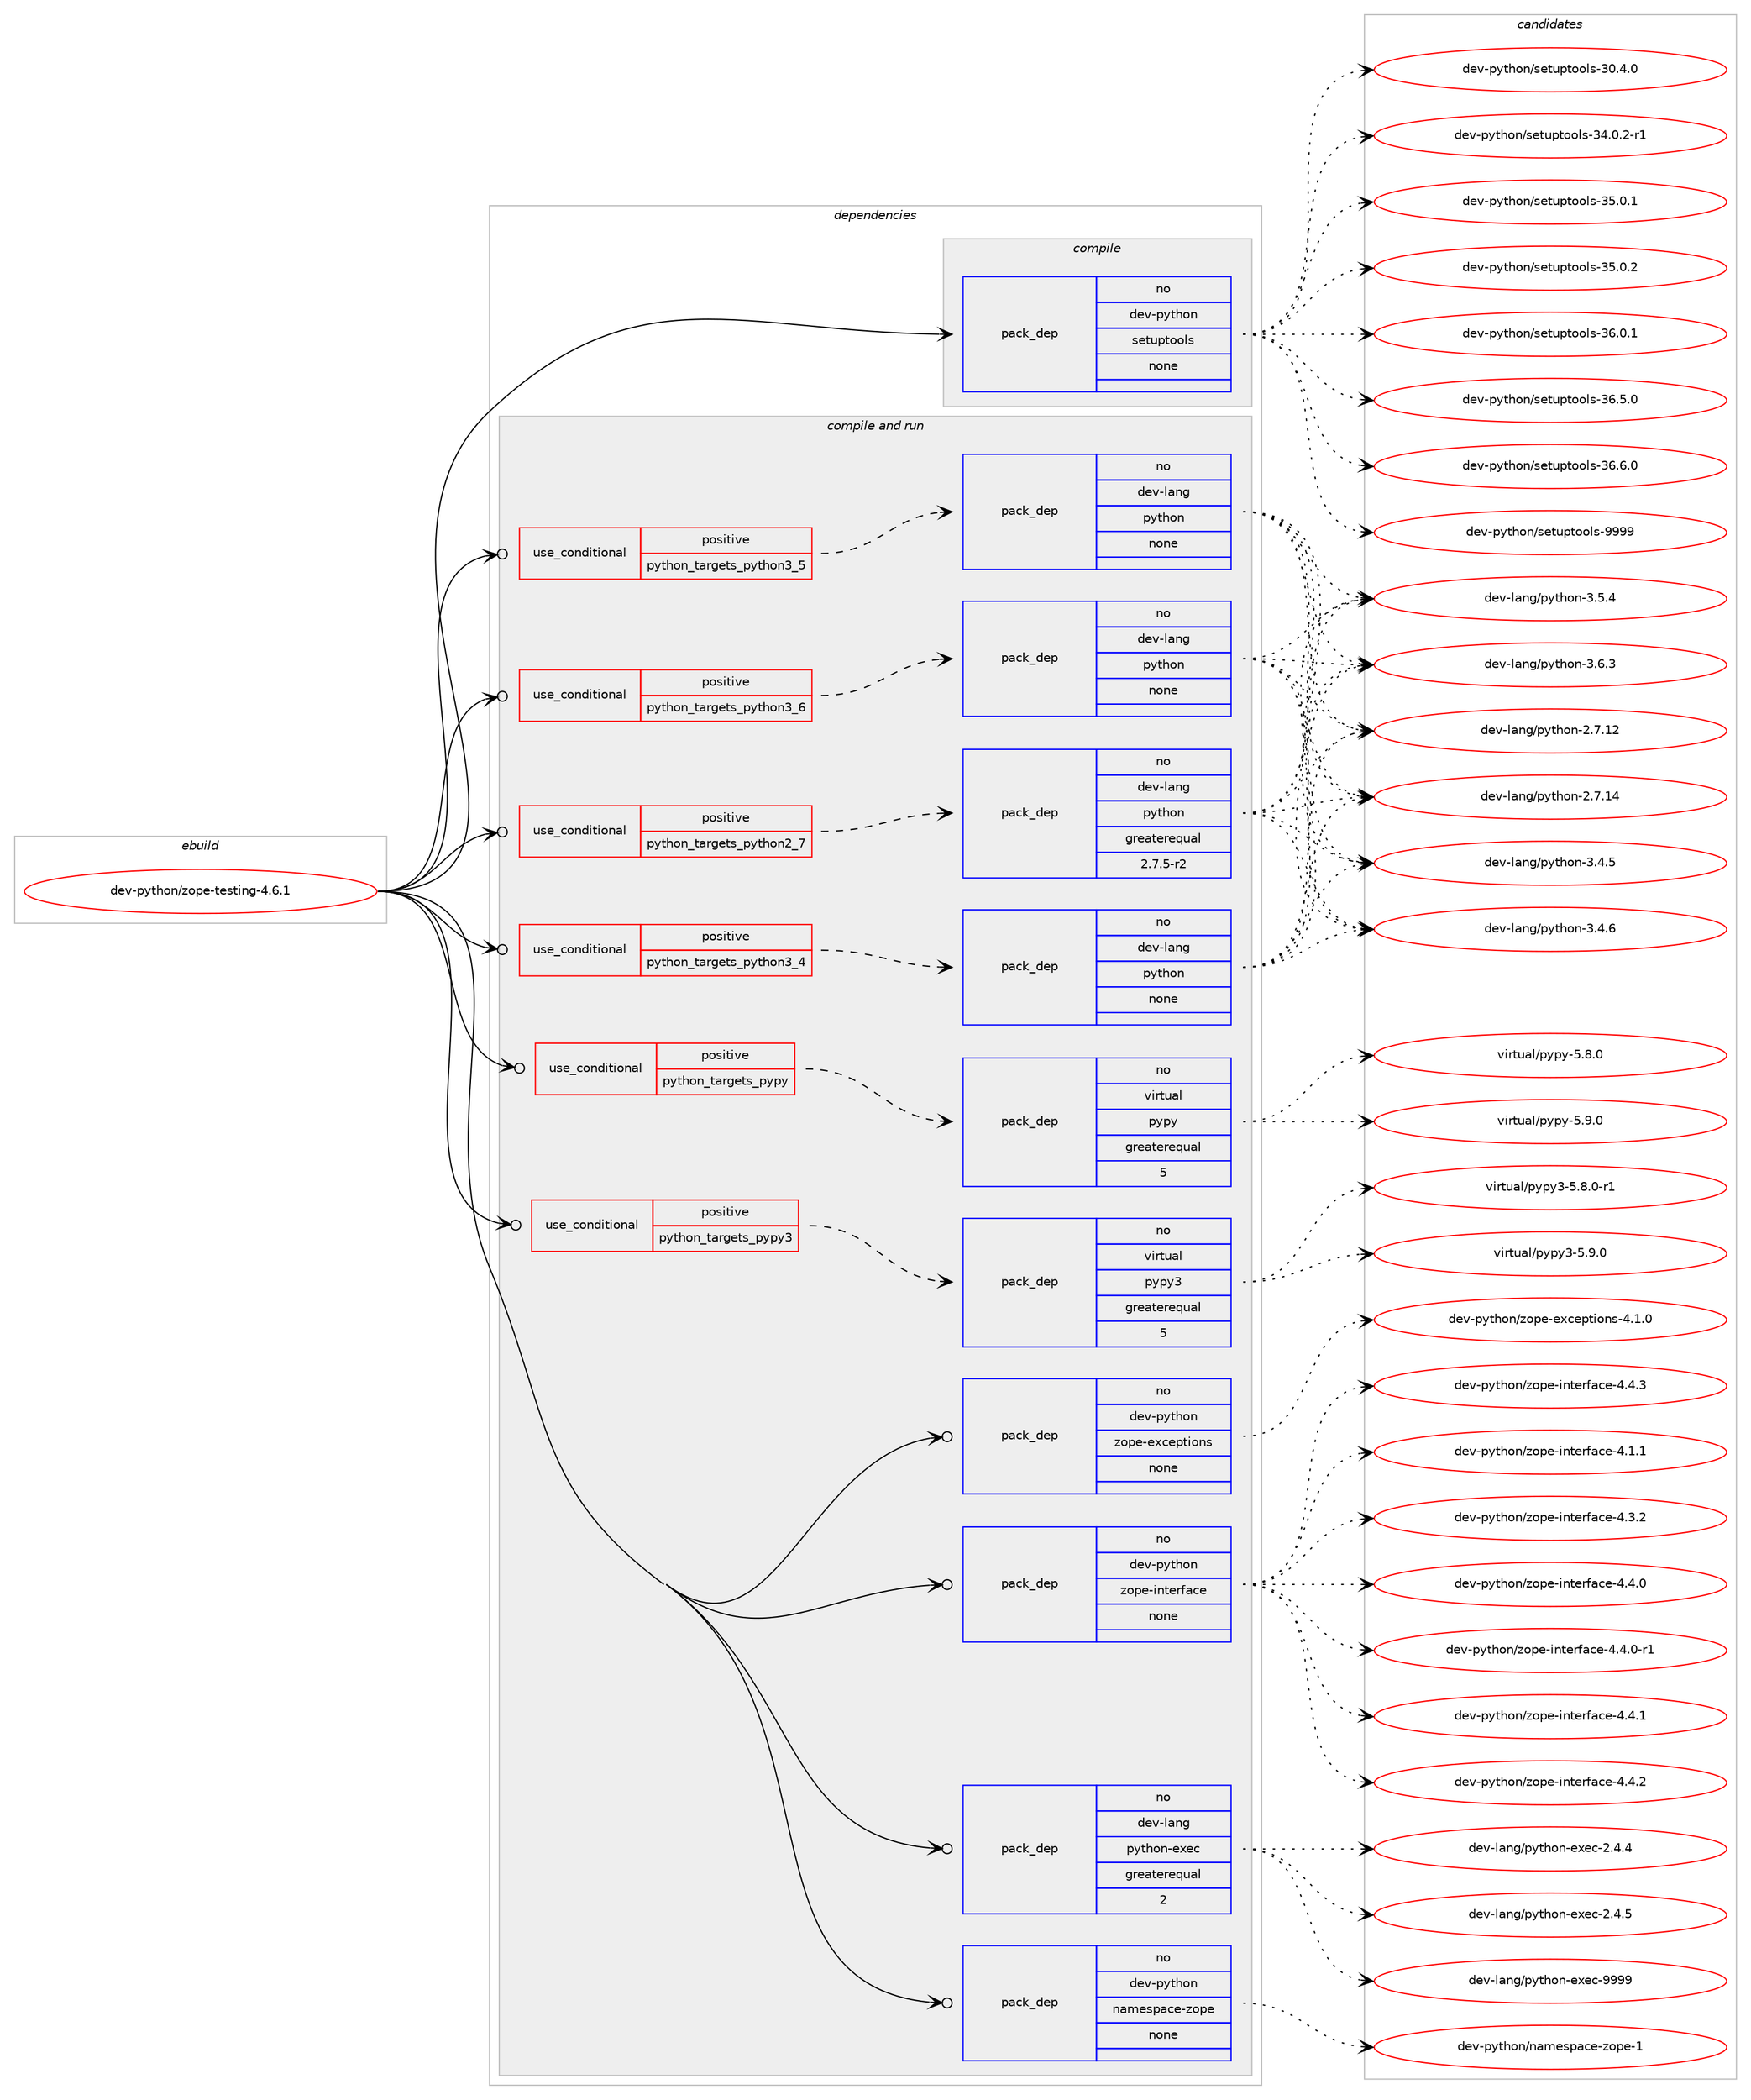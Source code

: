digraph prolog {

# *************
# Graph options
# *************

newrank=true;
concentrate=true;
compound=true;
graph [rankdir=LR,fontname=Helvetica,fontsize=10,ranksep=1.5];#, ranksep=2.5, nodesep=0.2];
edge  [arrowhead=vee];
node  [fontname=Helvetica,fontsize=10];

# **********
# The ebuild
# **********

subgraph cluster_leftcol {
color=gray;
rank=same;
label=<<i>ebuild</i>>;
id [label="dev-python/zope-testing-4.6.1", color=red, width=4, href="../dev-python/zope-testing-4.6.1.svg"];
}

# ****************
# The dependencies
# ****************

subgraph cluster_midcol {
color=gray;
label=<<i>dependencies</i>>;
subgraph cluster_compile {
fillcolor="#eeeeee";
style=filled;
label=<<i>compile</i>>;
subgraph pack146897 {
dependency195055 [label=<<TABLE BORDER="0" CELLBORDER="1" CELLSPACING="0" CELLPADDING="4" WIDTH="220"><TR><TD ROWSPAN="6" CELLPADDING="30">pack_dep</TD></TR><TR><TD WIDTH="110">no</TD></TR><TR><TD>dev-python</TD></TR><TR><TD>setuptools</TD></TR><TR><TD>none</TD></TR><TR><TD></TD></TR></TABLE>>, shape=none, color=blue];
}
id:e -> dependency195055:w [weight=20,style="solid",arrowhead="vee"];
}
subgraph cluster_compileandrun {
fillcolor="#eeeeee";
style=filled;
label=<<i>compile and run</i>>;
subgraph cond44193 {
dependency195056 [label=<<TABLE BORDER="0" CELLBORDER="1" CELLSPACING="0" CELLPADDING="4"><TR><TD ROWSPAN="3" CELLPADDING="10">use_conditional</TD></TR><TR><TD>positive</TD></TR><TR><TD>python_targets_pypy</TD></TR></TABLE>>, shape=none, color=red];
subgraph pack146898 {
dependency195057 [label=<<TABLE BORDER="0" CELLBORDER="1" CELLSPACING="0" CELLPADDING="4" WIDTH="220"><TR><TD ROWSPAN="6" CELLPADDING="30">pack_dep</TD></TR><TR><TD WIDTH="110">no</TD></TR><TR><TD>virtual</TD></TR><TR><TD>pypy</TD></TR><TR><TD>greaterequal</TD></TR><TR><TD>5</TD></TR></TABLE>>, shape=none, color=blue];
}
dependency195056:e -> dependency195057:w [weight=20,style="dashed",arrowhead="vee"];
}
id:e -> dependency195056:w [weight=20,style="solid",arrowhead="odotvee"];
subgraph cond44194 {
dependency195058 [label=<<TABLE BORDER="0" CELLBORDER="1" CELLSPACING="0" CELLPADDING="4"><TR><TD ROWSPAN="3" CELLPADDING="10">use_conditional</TD></TR><TR><TD>positive</TD></TR><TR><TD>python_targets_pypy3</TD></TR></TABLE>>, shape=none, color=red];
subgraph pack146899 {
dependency195059 [label=<<TABLE BORDER="0" CELLBORDER="1" CELLSPACING="0" CELLPADDING="4" WIDTH="220"><TR><TD ROWSPAN="6" CELLPADDING="30">pack_dep</TD></TR><TR><TD WIDTH="110">no</TD></TR><TR><TD>virtual</TD></TR><TR><TD>pypy3</TD></TR><TR><TD>greaterequal</TD></TR><TR><TD>5</TD></TR></TABLE>>, shape=none, color=blue];
}
dependency195058:e -> dependency195059:w [weight=20,style="dashed",arrowhead="vee"];
}
id:e -> dependency195058:w [weight=20,style="solid",arrowhead="odotvee"];
subgraph cond44195 {
dependency195060 [label=<<TABLE BORDER="0" CELLBORDER="1" CELLSPACING="0" CELLPADDING="4"><TR><TD ROWSPAN="3" CELLPADDING="10">use_conditional</TD></TR><TR><TD>positive</TD></TR><TR><TD>python_targets_python2_7</TD></TR></TABLE>>, shape=none, color=red];
subgraph pack146900 {
dependency195061 [label=<<TABLE BORDER="0" CELLBORDER="1" CELLSPACING="0" CELLPADDING="4" WIDTH="220"><TR><TD ROWSPAN="6" CELLPADDING="30">pack_dep</TD></TR><TR><TD WIDTH="110">no</TD></TR><TR><TD>dev-lang</TD></TR><TR><TD>python</TD></TR><TR><TD>greaterequal</TD></TR><TR><TD>2.7.5-r2</TD></TR></TABLE>>, shape=none, color=blue];
}
dependency195060:e -> dependency195061:w [weight=20,style="dashed",arrowhead="vee"];
}
id:e -> dependency195060:w [weight=20,style="solid",arrowhead="odotvee"];
subgraph cond44196 {
dependency195062 [label=<<TABLE BORDER="0" CELLBORDER="1" CELLSPACING="0" CELLPADDING="4"><TR><TD ROWSPAN="3" CELLPADDING="10">use_conditional</TD></TR><TR><TD>positive</TD></TR><TR><TD>python_targets_python3_4</TD></TR></TABLE>>, shape=none, color=red];
subgraph pack146901 {
dependency195063 [label=<<TABLE BORDER="0" CELLBORDER="1" CELLSPACING="0" CELLPADDING="4" WIDTH="220"><TR><TD ROWSPAN="6" CELLPADDING="30">pack_dep</TD></TR><TR><TD WIDTH="110">no</TD></TR><TR><TD>dev-lang</TD></TR><TR><TD>python</TD></TR><TR><TD>none</TD></TR><TR><TD></TD></TR></TABLE>>, shape=none, color=blue];
}
dependency195062:e -> dependency195063:w [weight=20,style="dashed",arrowhead="vee"];
}
id:e -> dependency195062:w [weight=20,style="solid",arrowhead="odotvee"];
subgraph cond44197 {
dependency195064 [label=<<TABLE BORDER="0" CELLBORDER="1" CELLSPACING="0" CELLPADDING="4"><TR><TD ROWSPAN="3" CELLPADDING="10">use_conditional</TD></TR><TR><TD>positive</TD></TR><TR><TD>python_targets_python3_5</TD></TR></TABLE>>, shape=none, color=red];
subgraph pack146902 {
dependency195065 [label=<<TABLE BORDER="0" CELLBORDER="1" CELLSPACING="0" CELLPADDING="4" WIDTH="220"><TR><TD ROWSPAN="6" CELLPADDING="30">pack_dep</TD></TR><TR><TD WIDTH="110">no</TD></TR><TR><TD>dev-lang</TD></TR><TR><TD>python</TD></TR><TR><TD>none</TD></TR><TR><TD></TD></TR></TABLE>>, shape=none, color=blue];
}
dependency195064:e -> dependency195065:w [weight=20,style="dashed",arrowhead="vee"];
}
id:e -> dependency195064:w [weight=20,style="solid",arrowhead="odotvee"];
subgraph cond44198 {
dependency195066 [label=<<TABLE BORDER="0" CELLBORDER="1" CELLSPACING="0" CELLPADDING="4"><TR><TD ROWSPAN="3" CELLPADDING="10">use_conditional</TD></TR><TR><TD>positive</TD></TR><TR><TD>python_targets_python3_6</TD></TR></TABLE>>, shape=none, color=red];
subgraph pack146903 {
dependency195067 [label=<<TABLE BORDER="0" CELLBORDER="1" CELLSPACING="0" CELLPADDING="4" WIDTH="220"><TR><TD ROWSPAN="6" CELLPADDING="30">pack_dep</TD></TR><TR><TD WIDTH="110">no</TD></TR><TR><TD>dev-lang</TD></TR><TR><TD>python</TD></TR><TR><TD>none</TD></TR><TR><TD></TD></TR></TABLE>>, shape=none, color=blue];
}
dependency195066:e -> dependency195067:w [weight=20,style="dashed",arrowhead="vee"];
}
id:e -> dependency195066:w [weight=20,style="solid",arrowhead="odotvee"];
subgraph pack146904 {
dependency195068 [label=<<TABLE BORDER="0" CELLBORDER="1" CELLSPACING="0" CELLPADDING="4" WIDTH="220"><TR><TD ROWSPAN="6" CELLPADDING="30">pack_dep</TD></TR><TR><TD WIDTH="110">no</TD></TR><TR><TD>dev-lang</TD></TR><TR><TD>python-exec</TD></TR><TR><TD>greaterequal</TD></TR><TR><TD>2</TD></TR></TABLE>>, shape=none, color=blue];
}
id:e -> dependency195068:w [weight=20,style="solid",arrowhead="odotvee"];
subgraph pack146905 {
dependency195069 [label=<<TABLE BORDER="0" CELLBORDER="1" CELLSPACING="0" CELLPADDING="4" WIDTH="220"><TR><TD ROWSPAN="6" CELLPADDING="30">pack_dep</TD></TR><TR><TD WIDTH="110">no</TD></TR><TR><TD>dev-python</TD></TR><TR><TD>namespace-zope</TD></TR><TR><TD>none</TD></TR><TR><TD></TD></TR></TABLE>>, shape=none, color=blue];
}
id:e -> dependency195069:w [weight=20,style="solid",arrowhead="odotvee"];
subgraph pack146906 {
dependency195070 [label=<<TABLE BORDER="0" CELLBORDER="1" CELLSPACING="0" CELLPADDING="4" WIDTH="220"><TR><TD ROWSPAN="6" CELLPADDING="30">pack_dep</TD></TR><TR><TD WIDTH="110">no</TD></TR><TR><TD>dev-python</TD></TR><TR><TD>zope-exceptions</TD></TR><TR><TD>none</TD></TR><TR><TD></TD></TR></TABLE>>, shape=none, color=blue];
}
id:e -> dependency195070:w [weight=20,style="solid",arrowhead="odotvee"];
subgraph pack146907 {
dependency195071 [label=<<TABLE BORDER="0" CELLBORDER="1" CELLSPACING="0" CELLPADDING="4" WIDTH="220"><TR><TD ROWSPAN="6" CELLPADDING="30">pack_dep</TD></TR><TR><TD WIDTH="110">no</TD></TR><TR><TD>dev-python</TD></TR><TR><TD>zope-interface</TD></TR><TR><TD>none</TD></TR><TR><TD></TD></TR></TABLE>>, shape=none, color=blue];
}
id:e -> dependency195071:w [weight=20,style="solid",arrowhead="odotvee"];
}
subgraph cluster_run {
fillcolor="#eeeeee";
style=filled;
label=<<i>run</i>>;
}
}

# **************
# The candidates
# **************

subgraph cluster_choices {
rank=same;
color=gray;
label=<<i>candidates</i>>;

subgraph choice146897 {
color=black;
nodesep=1;
choice100101118451121211161041111104711510111611711211611111110811545514846524648 [label="dev-python/setuptools-30.4.0", color=red, width=4,href="../dev-python/setuptools-30.4.0.svg"];
choice1001011184511212111610411111047115101116117112116111111108115455152464846504511449 [label="dev-python/setuptools-34.0.2-r1", color=red, width=4,href="../dev-python/setuptools-34.0.2-r1.svg"];
choice100101118451121211161041111104711510111611711211611111110811545515346484649 [label="dev-python/setuptools-35.0.1", color=red, width=4,href="../dev-python/setuptools-35.0.1.svg"];
choice100101118451121211161041111104711510111611711211611111110811545515346484650 [label="dev-python/setuptools-35.0.2", color=red, width=4,href="../dev-python/setuptools-35.0.2.svg"];
choice100101118451121211161041111104711510111611711211611111110811545515446484649 [label="dev-python/setuptools-36.0.1", color=red, width=4,href="../dev-python/setuptools-36.0.1.svg"];
choice100101118451121211161041111104711510111611711211611111110811545515446534648 [label="dev-python/setuptools-36.5.0", color=red, width=4,href="../dev-python/setuptools-36.5.0.svg"];
choice100101118451121211161041111104711510111611711211611111110811545515446544648 [label="dev-python/setuptools-36.6.0", color=red, width=4,href="../dev-python/setuptools-36.6.0.svg"];
choice10010111845112121116104111110471151011161171121161111111081154557575757 [label="dev-python/setuptools-9999", color=red, width=4,href="../dev-python/setuptools-9999.svg"];
dependency195055:e -> choice100101118451121211161041111104711510111611711211611111110811545514846524648:w [style=dotted,weight="100"];
dependency195055:e -> choice1001011184511212111610411111047115101116117112116111111108115455152464846504511449:w [style=dotted,weight="100"];
dependency195055:e -> choice100101118451121211161041111104711510111611711211611111110811545515346484649:w [style=dotted,weight="100"];
dependency195055:e -> choice100101118451121211161041111104711510111611711211611111110811545515346484650:w [style=dotted,weight="100"];
dependency195055:e -> choice100101118451121211161041111104711510111611711211611111110811545515446484649:w [style=dotted,weight="100"];
dependency195055:e -> choice100101118451121211161041111104711510111611711211611111110811545515446534648:w [style=dotted,weight="100"];
dependency195055:e -> choice100101118451121211161041111104711510111611711211611111110811545515446544648:w [style=dotted,weight="100"];
dependency195055:e -> choice10010111845112121116104111110471151011161171121161111111081154557575757:w [style=dotted,weight="100"];
}
subgraph choice146898 {
color=black;
nodesep=1;
choice1181051141161179710847112121112121455346564648 [label="virtual/pypy-5.8.0", color=red, width=4,href="../virtual/pypy-5.8.0.svg"];
choice1181051141161179710847112121112121455346574648 [label="virtual/pypy-5.9.0", color=red, width=4,href="../virtual/pypy-5.9.0.svg"];
dependency195057:e -> choice1181051141161179710847112121112121455346564648:w [style=dotted,weight="100"];
dependency195057:e -> choice1181051141161179710847112121112121455346574648:w [style=dotted,weight="100"];
}
subgraph choice146899 {
color=black;
nodesep=1;
choice1181051141161179710847112121112121514553465646484511449 [label="virtual/pypy3-5.8.0-r1", color=red, width=4,href="../virtual/pypy3-5.8.0-r1.svg"];
choice118105114116117971084711212111212151455346574648 [label="virtual/pypy3-5.9.0", color=red, width=4,href="../virtual/pypy3-5.9.0.svg"];
dependency195059:e -> choice1181051141161179710847112121112121514553465646484511449:w [style=dotted,weight="100"];
dependency195059:e -> choice118105114116117971084711212111212151455346574648:w [style=dotted,weight="100"];
}
subgraph choice146900 {
color=black;
nodesep=1;
choice10010111845108971101034711212111610411111045504655464950 [label="dev-lang/python-2.7.12", color=red, width=4,href="../dev-lang/python-2.7.12.svg"];
choice10010111845108971101034711212111610411111045504655464952 [label="dev-lang/python-2.7.14", color=red, width=4,href="../dev-lang/python-2.7.14.svg"];
choice100101118451089711010347112121116104111110455146524653 [label="dev-lang/python-3.4.5", color=red, width=4,href="../dev-lang/python-3.4.5.svg"];
choice100101118451089711010347112121116104111110455146524654 [label="dev-lang/python-3.4.6", color=red, width=4,href="../dev-lang/python-3.4.6.svg"];
choice100101118451089711010347112121116104111110455146534652 [label="dev-lang/python-3.5.4", color=red, width=4,href="../dev-lang/python-3.5.4.svg"];
choice100101118451089711010347112121116104111110455146544651 [label="dev-lang/python-3.6.3", color=red, width=4,href="../dev-lang/python-3.6.3.svg"];
dependency195061:e -> choice10010111845108971101034711212111610411111045504655464950:w [style=dotted,weight="100"];
dependency195061:e -> choice10010111845108971101034711212111610411111045504655464952:w [style=dotted,weight="100"];
dependency195061:e -> choice100101118451089711010347112121116104111110455146524653:w [style=dotted,weight="100"];
dependency195061:e -> choice100101118451089711010347112121116104111110455146524654:w [style=dotted,weight="100"];
dependency195061:e -> choice100101118451089711010347112121116104111110455146534652:w [style=dotted,weight="100"];
dependency195061:e -> choice100101118451089711010347112121116104111110455146544651:w [style=dotted,weight="100"];
}
subgraph choice146901 {
color=black;
nodesep=1;
choice10010111845108971101034711212111610411111045504655464950 [label="dev-lang/python-2.7.12", color=red, width=4,href="../dev-lang/python-2.7.12.svg"];
choice10010111845108971101034711212111610411111045504655464952 [label="dev-lang/python-2.7.14", color=red, width=4,href="../dev-lang/python-2.7.14.svg"];
choice100101118451089711010347112121116104111110455146524653 [label="dev-lang/python-3.4.5", color=red, width=4,href="../dev-lang/python-3.4.5.svg"];
choice100101118451089711010347112121116104111110455146524654 [label="dev-lang/python-3.4.6", color=red, width=4,href="../dev-lang/python-3.4.6.svg"];
choice100101118451089711010347112121116104111110455146534652 [label="dev-lang/python-3.5.4", color=red, width=4,href="../dev-lang/python-3.5.4.svg"];
choice100101118451089711010347112121116104111110455146544651 [label="dev-lang/python-3.6.3", color=red, width=4,href="../dev-lang/python-3.6.3.svg"];
dependency195063:e -> choice10010111845108971101034711212111610411111045504655464950:w [style=dotted,weight="100"];
dependency195063:e -> choice10010111845108971101034711212111610411111045504655464952:w [style=dotted,weight="100"];
dependency195063:e -> choice100101118451089711010347112121116104111110455146524653:w [style=dotted,weight="100"];
dependency195063:e -> choice100101118451089711010347112121116104111110455146524654:w [style=dotted,weight="100"];
dependency195063:e -> choice100101118451089711010347112121116104111110455146534652:w [style=dotted,weight="100"];
dependency195063:e -> choice100101118451089711010347112121116104111110455146544651:w [style=dotted,weight="100"];
}
subgraph choice146902 {
color=black;
nodesep=1;
choice10010111845108971101034711212111610411111045504655464950 [label="dev-lang/python-2.7.12", color=red, width=4,href="../dev-lang/python-2.7.12.svg"];
choice10010111845108971101034711212111610411111045504655464952 [label="dev-lang/python-2.7.14", color=red, width=4,href="../dev-lang/python-2.7.14.svg"];
choice100101118451089711010347112121116104111110455146524653 [label="dev-lang/python-3.4.5", color=red, width=4,href="../dev-lang/python-3.4.5.svg"];
choice100101118451089711010347112121116104111110455146524654 [label="dev-lang/python-3.4.6", color=red, width=4,href="../dev-lang/python-3.4.6.svg"];
choice100101118451089711010347112121116104111110455146534652 [label="dev-lang/python-3.5.4", color=red, width=4,href="../dev-lang/python-3.5.4.svg"];
choice100101118451089711010347112121116104111110455146544651 [label="dev-lang/python-3.6.3", color=red, width=4,href="../dev-lang/python-3.6.3.svg"];
dependency195065:e -> choice10010111845108971101034711212111610411111045504655464950:w [style=dotted,weight="100"];
dependency195065:e -> choice10010111845108971101034711212111610411111045504655464952:w [style=dotted,weight="100"];
dependency195065:e -> choice100101118451089711010347112121116104111110455146524653:w [style=dotted,weight="100"];
dependency195065:e -> choice100101118451089711010347112121116104111110455146524654:w [style=dotted,weight="100"];
dependency195065:e -> choice100101118451089711010347112121116104111110455146534652:w [style=dotted,weight="100"];
dependency195065:e -> choice100101118451089711010347112121116104111110455146544651:w [style=dotted,weight="100"];
}
subgraph choice146903 {
color=black;
nodesep=1;
choice10010111845108971101034711212111610411111045504655464950 [label="dev-lang/python-2.7.12", color=red, width=4,href="../dev-lang/python-2.7.12.svg"];
choice10010111845108971101034711212111610411111045504655464952 [label="dev-lang/python-2.7.14", color=red, width=4,href="../dev-lang/python-2.7.14.svg"];
choice100101118451089711010347112121116104111110455146524653 [label="dev-lang/python-3.4.5", color=red, width=4,href="../dev-lang/python-3.4.5.svg"];
choice100101118451089711010347112121116104111110455146524654 [label="dev-lang/python-3.4.6", color=red, width=4,href="../dev-lang/python-3.4.6.svg"];
choice100101118451089711010347112121116104111110455146534652 [label="dev-lang/python-3.5.4", color=red, width=4,href="../dev-lang/python-3.5.4.svg"];
choice100101118451089711010347112121116104111110455146544651 [label="dev-lang/python-3.6.3", color=red, width=4,href="../dev-lang/python-3.6.3.svg"];
dependency195067:e -> choice10010111845108971101034711212111610411111045504655464950:w [style=dotted,weight="100"];
dependency195067:e -> choice10010111845108971101034711212111610411111045504655464952:w [style=dotted,weight="100"];
dependency195067:e -> choice100101118451089711010347112121116104111110455146524653:w [style=dotted,weight="100"];
dependency195067:e -> choice100101118451089711010347112121116104111110455146524654:w [style=dotted,weight="100"];
dependency195067:e -> choice100101118451089711010347112121116104111110455146534652:w [style=dotted,weight="100"];
dependency195067:e -> choice100101118451089711010347112121116104111110455146544651:w [style=dotted,weight="100"];
}
subgraph choice146904 {
color=black;
nodesep=1;
choice1001011184510897110103471121211161041111104510112010199455046524652 [label="dev-lang/python-exec-2.4.4", color=red, width=4,href="../dev-lang/python-exec-2.4.4.svg"];
choice1001011184510897110103471121211161041111104510112010199455046524653 [label="dev-lang/python-exec-2.4.5", color=red, width=4,href="../dev-lang/python-exec-2.4.5.svg"];
choice10010111845108971101034711212111610411111045101120101994557575757 [label="dev-lang/python-exec-9999", color=red, width=4,href="../dev-lang/python-exec-9999.svg"];
dependency195068:e -> choice1001011184510897110103471121211161041111104510112010199455046524652:w [style=dotted,weight="100"];
dependency195068:e -> choice1001011184510897110103471121211161041111104510112010199455046524653:w [style=dotted,weight="100"];
dependency195068:e -> choice10010111845108971101034711212111610411111045101120101994557575757:w [style=dotted,weight="100"];
}
subgraph choice146905 {
color=black;
nodesep=1;
choice1001011184511212111610411111047110971091011151129799101451221111121014549 [label="dev-python/namespace-zope-1", color=red, width=4,href="../dev-python/namespace-zope-1.svg"];
dependency195069:e -> choice1001011184511212111610411111047110971091011151129799101451221111121014549:w [style=dotted,weight="100"];
}
subgraph choice146906 {
color=black;
nodesep=1;
choice10010111845112121116104111110471221111121014510112099101112116105111110115455246494648 [label="dev-python/zope-exceptions-4.1.0", color=red, width=4,href="../dev-python/zope-exceptions-4.1.0.svg"];
dependency195070:e -> choice10010111845112121116104111110471221111121014510112099101112116105111110115455246494648:w [style=dotted,weight="100"];
}
subgraph choice146907 {
color=black;
nodesep=1;
choice1001011184511212111610411111047122111112101451051101161011141029799101455246494649 [label="dev-python/zope-interface-4.1.1", color=red, width=4,href="../dev-python/zope-interface-4.1.1.svg"];
choice1001011184511212111610411111047122111112101451051101161011141029799101455246514650 [label="dev-python/zope-interface-4.3.2", color=red, width=4,href="../dev-python/zope-interface-4.3.2.svg"];
choice1001011184511212111610411111047122111112101451051101161011141029799101455246524648 [label="dev-python/zope-interface-4.4.0", color=red, width=4,href="../dev-python/zope-interface-4.4.0.svg"];
choice10010111845112121116104111110471221111121014510511011610111410297991014552465246484511449 [label="dev-python/zope-interface-4.4.0-r1", color=red, width=4,href="../dev-python/zope-interface-4.4.0-r1.svg"];
choice1001011184511212111610411111047122111112101451051101161011141029799101455246524649 [label="dev-python/zope-interface-4.4.1", color=red, width=4,href="../dev-python/zope-interface-4.4.1.svg"];
choice1001011184511212111610411111047122111112101451051101161011141029799101455246524650 [label="dev-python/zope-interface-4.4.2", color=red, width=4,href="../dev-python/zope-interface-4.4.2.svg"];
choice1001011184511212111610411111047122111112101451051101161011141029799101455246524651 [label="dev-python/zope-interface-4.4.3", color=red, width=4,href="../dev-python/zope-interface-4.4.3.svg"];
dependency195071:e -> choice1001011184511212111610411111047122111112101451051101161011141029799101455246494649:w [style=dotted,weight="100"];
dependency195071:e -> choice1001011184511212111610411111047122111112101451051101161011141029799101455246514650:w [style=dotted,weight="100"];
dependency195071:e -> choice1001011184511212111610411111047122111112101451051101161011141029799101455246524648:w [style=dotted,weight="100"];
dependency195071:e -> choice10010111845112121116104111110471221111121014510511011610111410297991014552465246484511449:w [style=dotted,weight="100"];
dependency195071:e -> choice1001011184511212111610411111047122111112101451051101161011141029799101455246524649:w [style=dotted,weight="100"];
dependency195071:e -> choice1001011184511212111610411111047122111112101451051101161011141029799101455246524650:w [style=dotted,weight="100"];
dependency195071:e -> choice1001011184511212111610411111047122111112101451051101161011141029799101455246524651:w [style=dotted,weight="100"];
}
}

}

